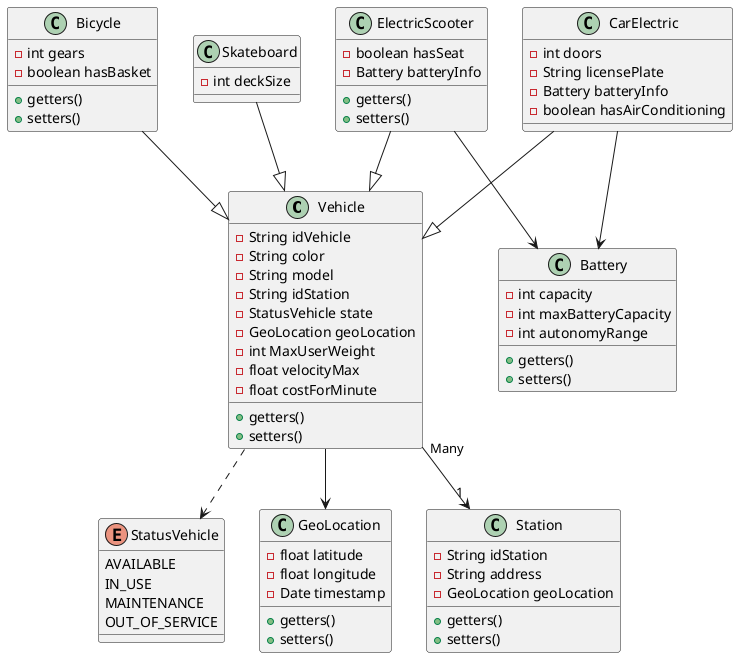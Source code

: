 @startuml EcoMove
' Vehicle and relations
class Vehicle{
    - String idVehicle
    - String color
    - String model
    - String idStation
    - StatusVehicle state
    - GeoLocation geoLocation
    - int MaxUserWeight
    - float velocityMax
    - float costForMinute
    + getters()
    + setters()
}

enum StatusVehicle {
    AVAILABLE
    IN_USE
    MAINTENANCE
    OUT_OF_SERVICE
}

class GeoLocation{
    - float latitude
    - float longitude
    - Date timestamp
    + getters()
    + setters()
}

class Station{
    - String idStation
    - String address      
    - GeoLocation geoLocation
    + getters()
    + setters()
}

class Battery {
    - int capacity
    - int maxBatteryCapacity
    - int autonomyRange
    + getters()
    + setters()
}

Vehicle "Many" --> "1" Station 
Vehicle ..> StatusVehicle
Vehicle --> GeoLocation

' Bicycle 
class Bicycle {
    - int gears
    - boolean hasBasket
    + getters()
    + setters()
}

Bicycle --|> Vehicle


class ElectricScooter {
    - boolean hasSeat
    - Battery batteryInfo
    + getters()
    + setters()
}

ElectricScooter --|> Vehicle
ElectricScooter --> Battery

class Skateboard {
    - int deckSize 

}

Skateboard --|> Vehicle

class CarElectric {
    - int doors
    - String licensePlate
    - Battery batteryInfo
    - boolean hasAirConditioning
}

CarElectric --> Battery
CarElectric --|> Vehicle

' Payment <|.. PaymentEfective
' PaymentFactory <|-- ConcretePaymentEffective
' PaymentFactory ..> Payment
' ServicePayment --> PaymentFactory : Use
' ServicePayment --> paymentMethod

' ICrudOperations <|.. RepositoryLoan
' ServiceLoan --> Loan : Use
' ServiceLoan --> RepositoryUser : Use
' ServiceLoan --> RepositoryLoan : Use
' ServiceLoan ..|> ICrudOperations
' ServiceLoan "1" *--  "1"ServicePayment 
' Loan --o RepositoryLoan : Store

' Vehicle ..> StatusVehicle 
' RepositoryUser ..|> ICrudOperations
' ServiceUser --> RepositoryUser : Use
' ServiceUser --> User : Use
' User --> Suscription : Use
' User --o RepositoryUser: Store


' TypeVehicle "Many" --* "1" Station
' GeoLocation --o Vehicle : Contain
' ServiceVehicle --> Vehicle : Use
' ServiceVehicle --> RepositoryVehicle : Use
' Vehicle --o RepositoryVehicle : Store
' Vehicle --|> TypeVehicle 

' RepositoryVehicle ..|> ICrudOperations

' GeoLocation "1" --o "1" Station
' RepositoryStation ..|> ICrudOperations 
' ServiceLoan --> RepositoryStation

' Suscription --> TypesPricePeriods
' Premium --|> Suscription
@enduml

